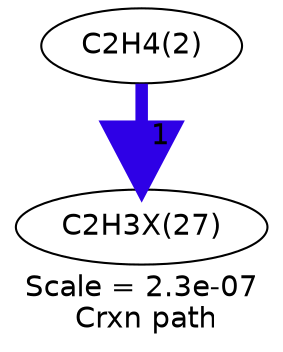 digraph reaction_paths {
center=1;
s5 -> s28[fontname="Helvetica", style="setlinewidth(6)", arrowsize=3, color="0.7, 1.5, 0.9"
, label=" 1"];
s5 [ fontname="Helvetica", label="C2H4(2)"];
s28 [ fontname="Helvetica", label="C2H3X(27)"];
 label = "Scale = 2.3e-07\l Crxn path";
 fontname = "Helvetica";
}

